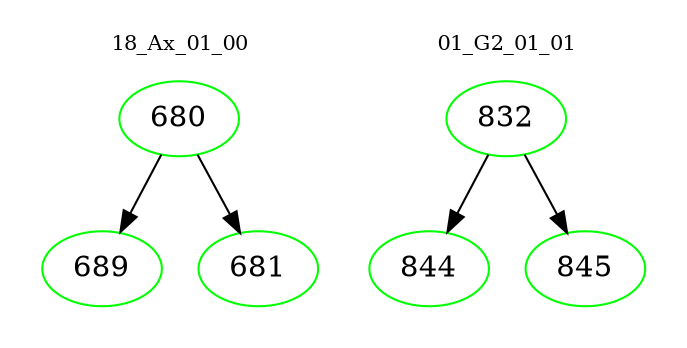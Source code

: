 digraph{
subgraph cluster_0 {
color = white
label = "18_Ax_01_00";
fontsize=10;
T0_680 [label="680", color="green"]
T0_680 -> T0_689 [color="black"]
T0_689 [label="689", color="green"]
T0_680 -> T0_681 [color="black"]
T0_681 [label="681", color="green"]
}
subgraph cluster_1 {
color = white
label = "01_G2_01_01";
fontsize=10;
T1_832 [label="832", color="green"]
T1_832 -> T1_844 [color="black"]
T1_844 [label="844", color="green"]
T1_832 -> T1_845 [color="black"]
T1_845 [label="845", color="green"]
}
}
